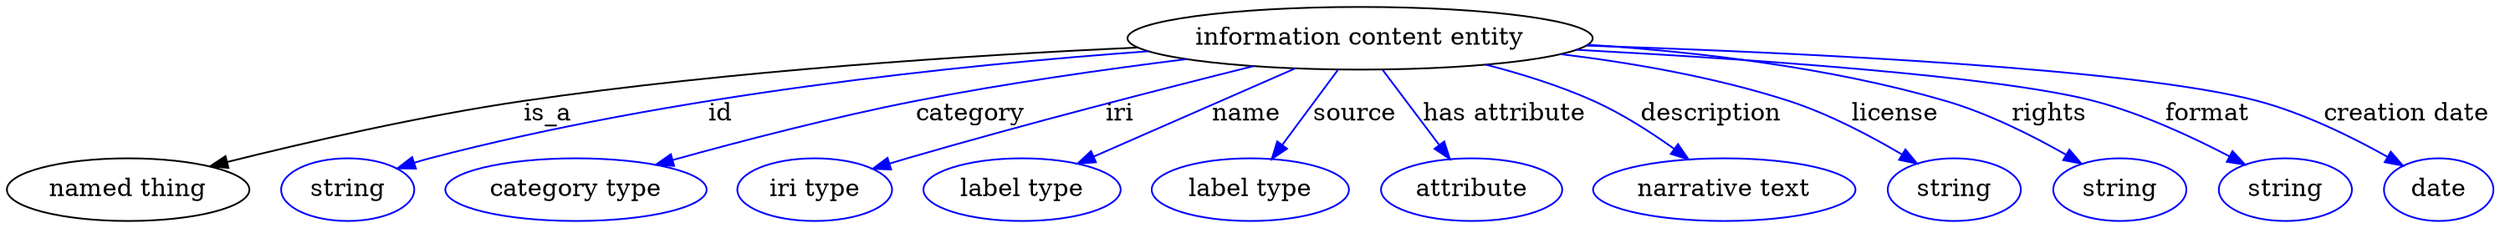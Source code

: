 digraph {
	graph [bb="0,0,1175.2,123"];
	node [label="\N"];
	"information content entity"	 [height=0.5,
		label="information content entity",
		pos="640.25,105",
		width=2.8706];
	"named thing"	 [height=0.5,
		pos="55.245,18",
		width=1.5346];
	"information content entity" -> "named thing"	 [label=is_a,
		lp="255.25,61.5",
		pos="e,94.603,30.829 539.95,100.53 459.53,95.832 344.02,86.577 244.25,69 196.01,60.502 142.18,45.408 104.35,33.839"];
	id	 [color=blue,
		height=0.5,
		label=string,
		pos="159.25,18",
		width=0.84854];
	"information content entity" -> id	 [color=blue,
		label=id,
		lp="323.75,61.5",
		pos="e,183.02,29.725 543.15,98.648 452.41,90.659 314.07,73.179 199.25,36 196.98,35.268 194.68,34.446 192.37,33.568",
		style=solid];
	category	 [color=blue,
		height=0.5,
		label="category type",
		pos="266.25,18",
		width=1.6249];
	"information content entity" -> category	 [color=blue,
		label=category,
		lp="450.75,61.5",
		pos="e,304.53,31.79 558.54,93.918 518.67,87.82 470.17,79.373 427.25,69 388.63,59.669 345.8,45.93 314.02,35.062",
		style=solid];
	iri	 [color=blue,
		height=0.5,
		label="iri type",
		pos="379.25,18",
		width=1.011];
	"information content entity" -> iri	 [color=blue,
		label=iri,
		lp="525.75,61.5",
		pos="e,407.85,29.512 588.24,89.309 544.51,75.874 480.46,55.642 425.25,36 422.68,35.088 420.05,34.126 417.4,33.14",
		style=solid];
	name	 [color=blue,
		height=0.5,
		label="label type",
		pos="479.25,18",
		width=1.2638];
	"information content entity" -> name	 [color=blue,
		label=name,
		lp="585.75,61.5",
		pos="e,506.18,32.554 608.44,87.812 581.6,73.308 543.19,52.552 515.23,37.444",
		style=solid];
	source	 [color=blue,
		height=0.5,
		label="label type",
		pos="588.25,18",
		width=1.2638];
	"information content entity" -> source	 [color=blue,
		label=source,
		lp="636.25,61.5",
		pos="e,598.83,35.706 629.47,86.974 622.1,74.644 612.21,58.098 603.97,44.302",
		style=solid];
	"has attribute"	 [color=blue,
		height=0.5,
		label=attribute,
		pos="692.25,18",
		width=1.1193];
	"information content entity" -> "has attribute"	 [color=blue,
		label="has attribute",
		lp="703.75,61.5",
		pos="e,681.84,35.41 651.02,86.974 658.44,74.562 668.41,57.878 676.69,44.028",
		style=solid];
	description	 [color=blue,
		height=0.5,
		label="narrative text",
		pos="808.25,18",
		width=1.6068];
	"information content entity" -> description	 [color=blue,
		label=description,
		lp="795.75,61.5",
		pos="e,789.12,35.11 693.47,89.469 709.28,83.951 726.35,77.07 741.25,69 755.21,61.435 769.39,51.107 781.08,41.723",
		style=solid];
	license	 [color=blue,
		height=0.5,
		label=string,
		pos="914.25,18",
		width=0.84854];
	"information content entity" -> license	 [color=blue,
		label=license,
		lp="879.25,61.5",
		pos="e,895.26,32.274 727.17,95.228 760.18,89.798 797.65,81.511 830.25,69 850.4,61.263 871.16,48.711 887,37.996",
		style=solid];
	rights	 [color=blue,
		height=0.5,
		label=string,
		pos="993.25,18",
		width=0.84854];
	"information content entity" -> rights	 [color=blue,
		label=rights,
		lp="952.75,61.5",
		pos="e,973.66,31.844 730.46,96.217 793.29,89.416 871.18,79.423 902.25,69 924.62,61.495 947.79,48.419 965.15,37.387",
		style=solid];
	format	 [color=blue,
		height=0.5,
		label=string,
		pos="1072.2,18",
		width=0.84854];
	"information content entity" -> format	 [color=blue,
		label=format,
		lp="1028.7,61.5",
		pos="e,1051.3,31.52 736.79,98.423 818.73,92.126 929.6,81.716 972.25,69 997.23,61.548 1023.4,47.953 1042.7,36.672",
		style=solid];
	"creation date"	 [color=blue,
		height=0.5,
		label=date,
		pos="1148.2,18",
		width=0.75];
	"information content entity" -> "creation date"	 [color=blue,
		label="creation date",
		lp="1122.2,61.5",
		pos="e,1129.2,30.975 740.91,100.74 843.46,95.58 995.15,85.478 1051.2,69 1076,61.719 1101.8,47.814 1120.6,36.361",
		style=solid];
}
